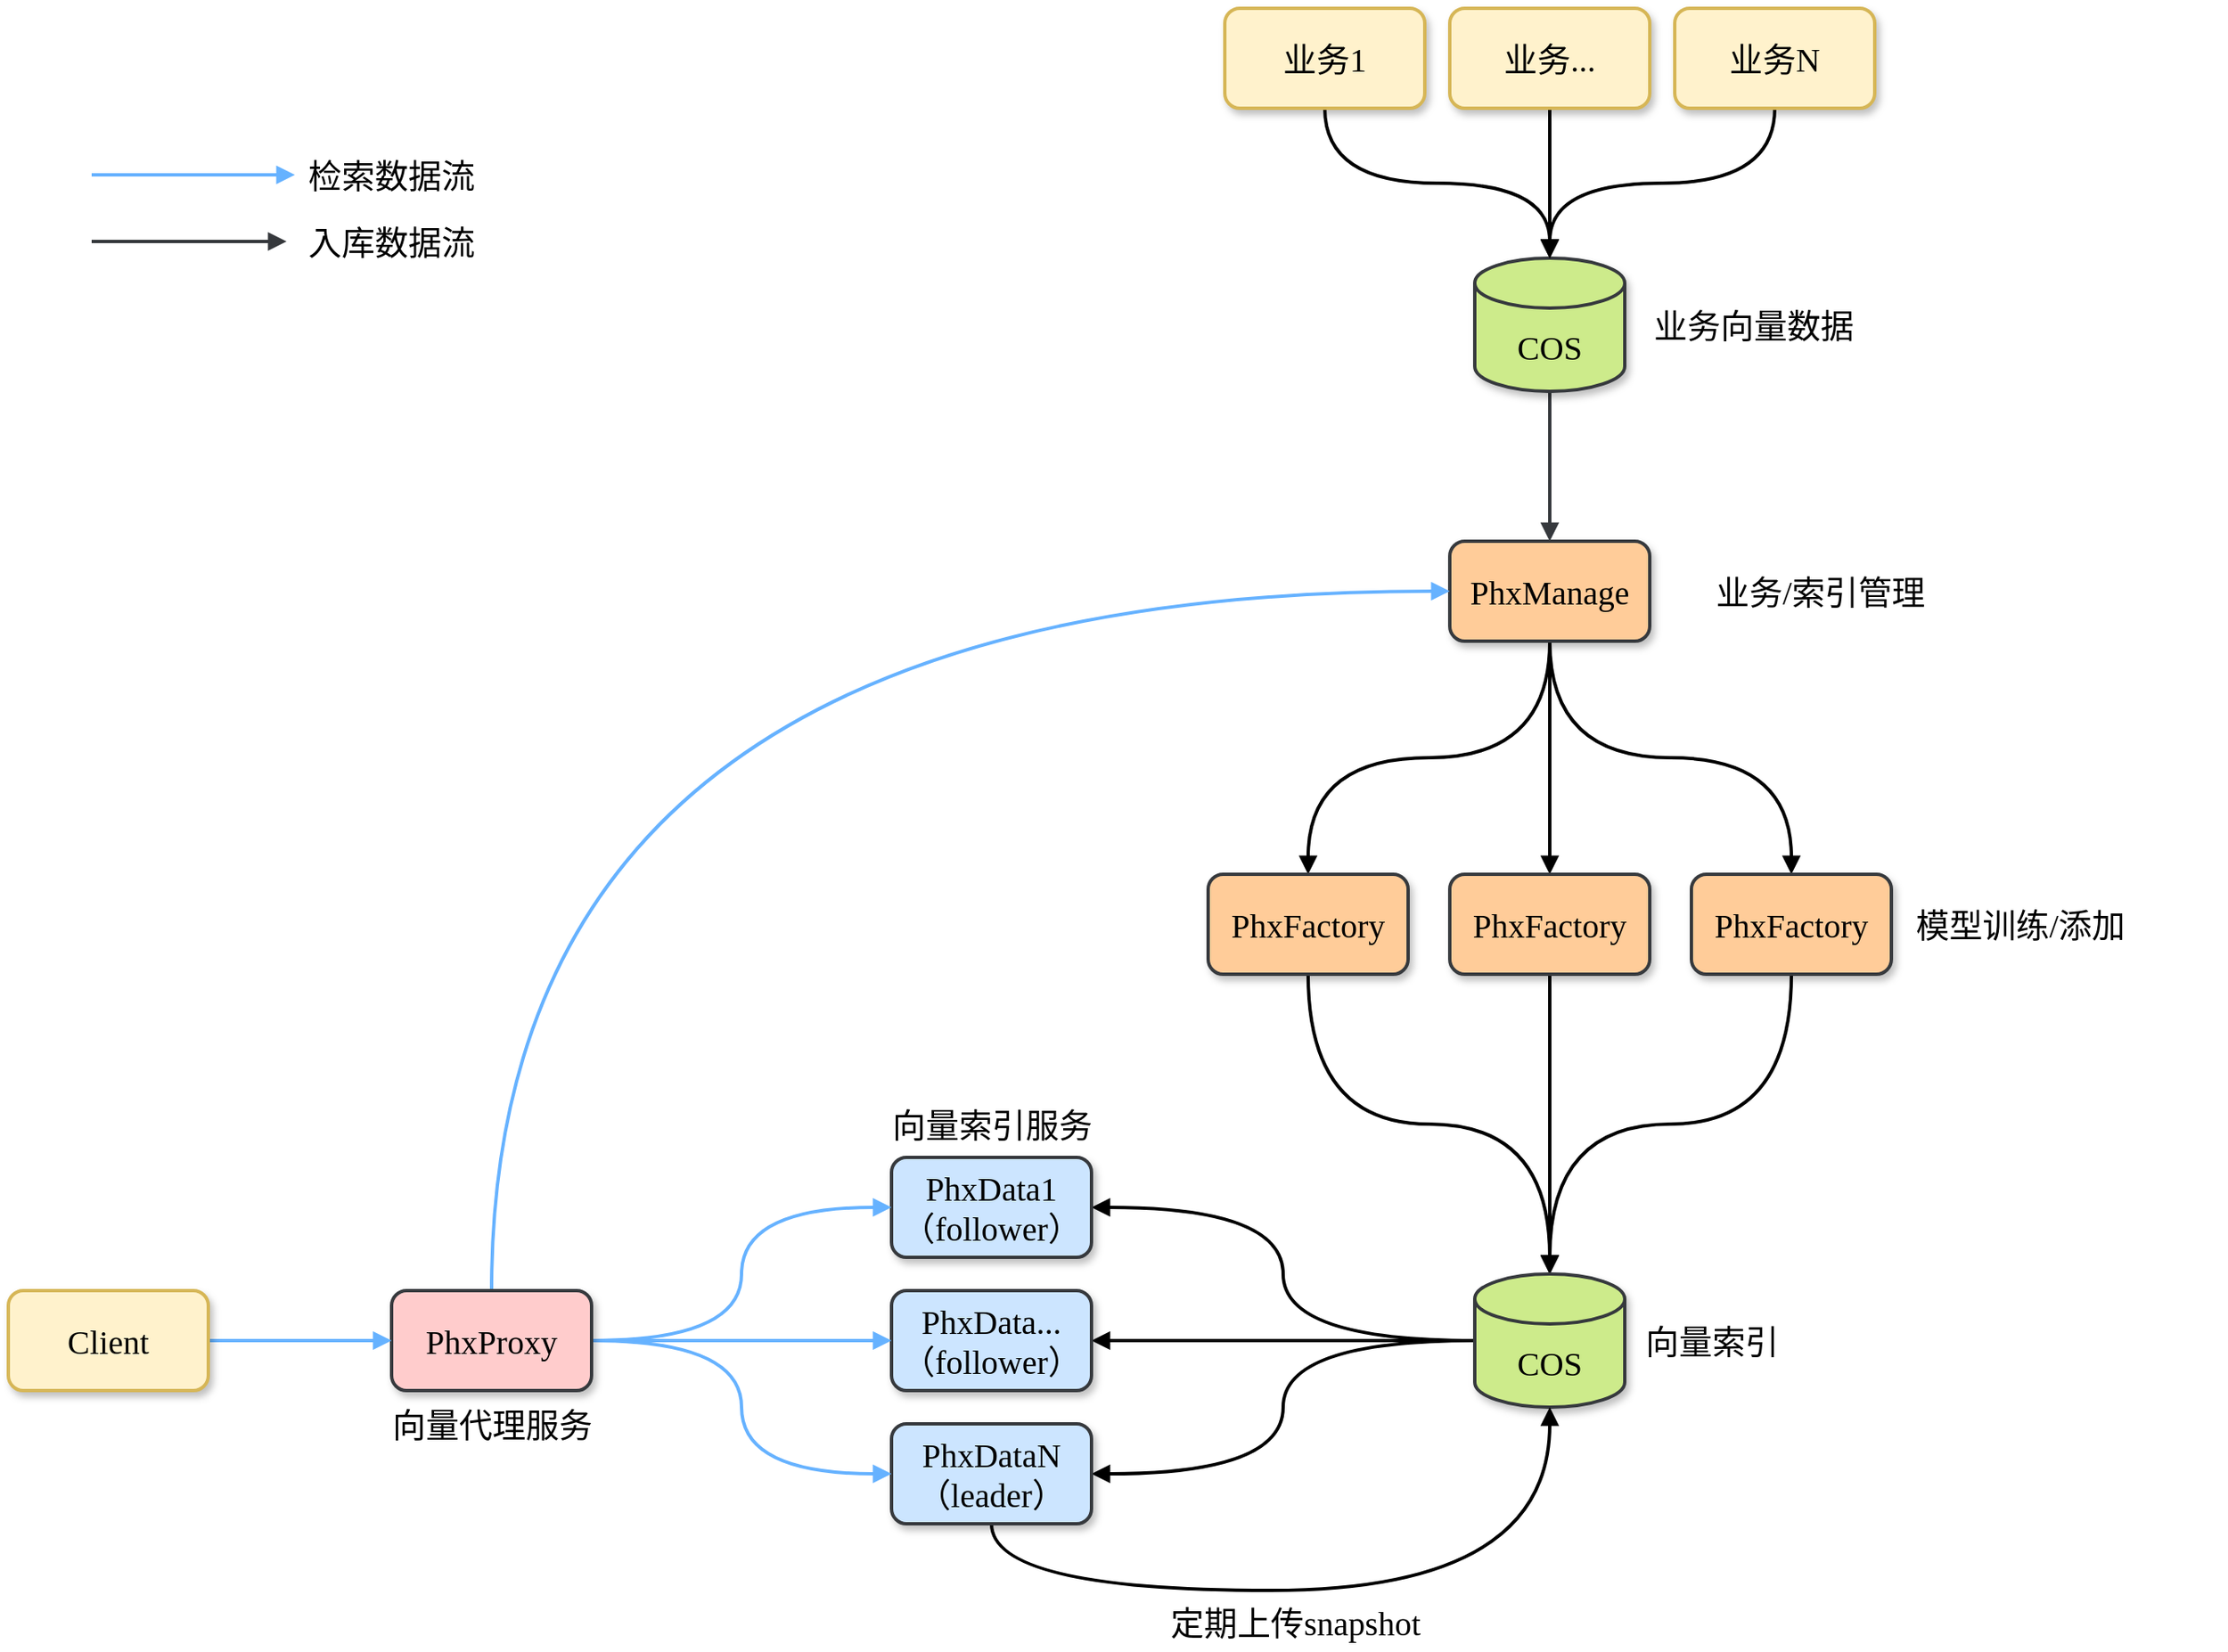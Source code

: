 <mxfile version="14.2.4" type="github">
  <diagram id="qChxKQNOoRsA2gSBO07B" name="Page-1">
    <mxGraphModel dx="2093" dy="613" grid="1" gridSize="10" guides="1" tooltips="1" connect="1" arrows="1" fold="1" page="1" pageScale="1" pageWidth="827" pageHeight="1169" math="0" shadow="0">
      <root>
        <mxCell id="0" />
        <mxCell id="1" parent="0" />
        <mxCell id="knOzuMI7pC8vGQyF71N_-1" value="" style="edgeStyle=orthogonalEdgeStyle;curved=1;rounded=1;orthogonalLoop=1;jettySize=auto;html=1;endArrow=block;endFill=1;strokeWidth=2;fontFamily=Comic Sans MS;fontSize=20;fillColor=#ffff88;strokeColor=#36393d;" edge="1" parent="1" source="knOzuMI7pC8vGQyF71N_-2" target="knOzuMI7pC8vGQyF71N_-6">
          <mxGeometry relative="1" as="geometry" />
        </mxCell>
        <mxCell id="knOzuMI7pC8vGQyF71N_-2" value="COS" style="shape=cylinder3;whiteSpace=wrap;html=1;boundedLbl=1;backgroundOutline=1;size=15;rounded=1;shadow=1;glass=0;strokeColor=#36393d;strokeWidth=2;fontFamily=Comic Sans MS;fontSize=20;fillColor=#cdeb8b;" vertex="1" parent="1">
          <mxGeometry x="390" y="360" width="90" height="80" as="geometry" />
        </mxCell>
        <mxCell id="knOzuMI7pC8vGQyF71N_-3" value="" style="edgeStyle=orthogonalEdgeStyle;curved=1;rounded=1;orthogonalLoop=1;jettySize=auto;html=1;endArrow=block;endFill=1;strokeWidth=2;fontFamily=Comic Sans MS;fontSize=20;" edge="1" parent="1" source="knOzuMI7pC8vGQyF71N_-6" target="knOzuMI7pC8vGQyF71N_-9">
          <mxGeometry relative="1" as="geometry" />
        </mxCell>
        <mxCell id="knOzuMI7pC8vGQyF71N_-4" style="edgeStyle=orthogonalEdgeStyle;curved=1;rounded=1;orthogonalLoop=1;jettySize=auto;html=1;exitX=0.5;exitY=1;exitDx=0;exitDy=0;entryX=0.5;entryY=0;entryDx=0;entryDy=0;endArrow=block;endFill=1;strokeColor=#000000;strokeWidth=2;fontFamily=Comic Sans MS;fontSize=20;" edge="1" parent="1" source="knOzuMI7pC8vGQyF71N_-6" target="knOzuMI7pC8vGQyF71N_-11">
          <mxGeometry relative="1" as="geometry" />
        </mxCell>
        <mxCell id="knOzuMI7pC8vGQyF71N_-5" style="edgeStyle=orthogonalEdgeStyle;curved=1;rounded=1;orthogonalLoop=1;jettySize=auto;html=1;exitX=0.5;exitY=1;exitDx=0;exitDy=0;entryX=0.5;entryY=0;entryDx=0;entryDy=0;endArrow=block;endFill=1;strokeColor=#000000;strokeWidth=2;fontFamily=Comic Sans MS;fontSize=20;" edge="1" parent="1" source="knOzuMI7pC8vGQyF71N_-6" target="knOzuMI7pC8vGQyF71N_-13">
          <mxGeometry relative="1" as="geometry" />
        </mxCell>
        <mxCell id="knOzuMI7pC8vGQyF71N_-6" value="PhxManage" style="whiteSpace=wrap;html=1;rounded=1;shadow=1;fontFamily=Comic Sans MS;fontSize=20;strokeWidth=2;glass=0;fillColor=#ffcc99;strokeColor=#36393d;" vertex="1" parent="1">
          <mxGeometry x="375" y="530" width="120" height="60" as="geometry" />
        </mxCell>
        <mxCell id="knOzuMI7pC8vGQyF71N_-7" value="业务向量数据" style="text;html=1;strokeColor=none;fillColor=none;align=center;verticalAlign=middle;whiteSpace=wrap;rounded=0;shadow=1;glass=0;fontFamily=Comic Sans MS;fontSize=20;" vertex="1" parent="1">
          <mxGeometry x="475" y="390" width="165" height="20" as="geometry" />
        </mxCell>
        <mxCell id="knOzuMI7pC8vGQyF71N_-8" style="edgeStyle=orthogonalEdgeStyle;curved=1;rounded=1;orthogonalLoop=1;jettySize=auto;html=1;exitX=0.5;exitY=1;exitDx=0;exitDy=0;entryX=0.5;entryY=0;entryDx=0;entryDy=0;entryPerimeter=0;endArrow=block;endFill=1;strokeColor=#000000;strokeWidth=2;fontFamily=Comic Sans MS;fontSize=20;" edge="1" parent="1" source="knOzuMI7pC8vGQyF71N_-9" target="knOzuMI7pC8vGQyF71N_-18">
          <mxGeometry relative="1" as="geometry" />
        </mxCell>
        <mxCell id="knOzuMI7pC8vGQyF71N_-9" value="PhxFactory" style="whiteSpace=wrap;html=1;rounded=1;shadow=1;fontFamily=Comic Sans MS;fontSize=20;strokeWidth=2;glass=0;fillColor=#ffcc99;strokeColor=#36393d;" vertex="1" parent="1">
          <mxGeometry x="375" y="730" width="120" height="60" as="geometry" />
        </mxCell>
        <mxCell id="knOzuMI7pC8vGQyF71N_-10" style="edgeStyle=orthogonalEdgeStyle;curved=1;rounded=1;orthogonalLoop=1;jettySize=auto;html=1;exitX=0.5;exitY=1;exitDx=0;exitDy=0;entryX=0.5;entryY=0;entryDx=0;entryDy=0;entryPerimeter=0;endArrow=block;endFill=1;strokeColor=#000000;strokeWidth=2;fontFamily=Comic Sans MS;fontSize=20;" edge="1" parent="1" source="knOzuMI7pC8vGQyF71N_-11" target="knOzuMI7pC8vGQyF71N_-18">
          <mxGeometry relative="1" as="geometry" />
        </mxCell>
        <mxCell id="knOzuMI7pC8vGQyF71N_-11" value="PhxFactory" style="whiteSpace=wrap;html=1;rounded=1;shadow=1;fontFamily=Comic Sans MS;fontSize=20;strokeWidth=2;glass=0;fillColor=#ffcc99;strokeColor=#36393d;" vertex="1" parent="1">
          <mxGeometry x="230" y="730" width="120" height="60" as="geometry" />
        </mxCell>
        <mxCell id="knOzuMI7pC8vGQyF71N_-12" style="edgeStyle=orthogonalEdgeStyle;curved=1;rounded=1;orthogonalLoop=1;jettySize=auto;html=1;exitX=0.5;exitY=1;exitDx=0;exitDy=0;entryX=0.5;entryY=0;entryDx=0;entryDy=0;entryPerimeter=0;endArrow=block;endFill=1;strokeColor=#000000;strokeWidth=2;fontFamily=Comic Sans MS;fontSize=20;" edge="1" parent="1" source="knOzuMI7pC8vGQyF71N_-13" target="knOzuMI7pC8vGQyF71N_-18">
          <mxGeometry relative="1" as="geometry" />
        </mxCell>
        <mxCell id="knOzuMI7pC8vGQyF71N_-13" value="PhxFactory" style="whiteSpace=wrap;html=1;rounded=1;shadow=1;fontFamily=Comic Sans MS;fontSize=20;strokeWidth=2;glass=0;fillColor=#ffcc99;strokeColor=#36393d;" vertex="1" parent="1">
          <mxGeometry x="520" y="730" width="120" height="60" as="geometry" />
        </mxCell>
        <mxCell id="knOzuMI7pC8vGQyF71N_-14" value="向量索引" style="text;html=1;strokeColor=none;fillColor=none;align=center;verticalAlign=middle;whiteSpace=wrap;rounded=0;shadow=1;glass=0;fontFamily=Comic Sans MS;fontSize=20;" vertex="1" parent="1">
          <mxGeometry x="450" y="1000" width="165" height="20" as="geometry" />
        </mxCell>
        <mxCell id="knOzuMI7pC8vGQyF71N_-15" style="edgeStyle=orthogonalEdgeStyle;curved=1;rounded=1;orthogonalLoop=1;jettySize=auto;html=1;exitX=0;exitY=0.5;exitDx=0;exitDy=0;exitPerimeter=0;endArrow=block;endFill=1;strokeColor=#000000;strokeWidth=2;fontFamily=Comic Sans MS;fontSize=20;" edge="1" parent="1" source="knOzuMI7pC8vGQyF71N_-18" target="knOzuMI7pC8vGQyF71N_-22">
          <mxGeometry relative="1" as="geometry" />
        </mxCell>
        <mxCell id="knOzuMI7pC8vGQyF71N_-16" style="edgeStyle=orthogonalEdgeStyle;curved=1;rounded=1;orthogonalLoop=1;jettySize=auto;html=1;exitX=0;exitY=0.5;exitDx=0;exitDy=0;exitPerimeter=0;entryX=1;entryY=0.5;entryDx=0;entryDy=0;endArrow=block;endFill=1;strokeColor=#000000;strokeWidth=2;fontFamily=Comic Sans MS;fontSize=20;" edge="1" parent="1" source="knOzuMI7pC8vGQyF71N_-18" target="knOzuMI7pC8vGQyF71N_-24">
          <mxGeometry relative="1" as="geometry" />
        </mxCell>
        <mxCell id="knOzuMI7pC8vGQyF71N_-17" style="edgeStyle=orthogonalEdgeStyle;curved=1;rounded=1;orthogonalLoop=1;jettySize=auto;html=1;exitX=0;exitY=0.5;exitDx=0;exitDy=0;exitPerimeter=0;entryX=1;entryY=0.5;entryDx=0;entryDy=0;endArrow=block;endFill=1;strokeColor=#000000;strokeWidth=2;fontFamily=Comic Sans MS;fontSize=20;" edge="1" parent="1" source="knOzuMI7pC8vGQyF71N_-18" target="knOzuMI7pC8vGQyF71N_-21">
          <mxGeometry relative="1" as="geometry" />
        </mxCell>
        <mxCell id="knOzuMI7pC8vGQyF71N_-18" value="COS" style="shape=cylinder3;whiteSpace=wrap;html=1;boundedLbl=1;backgroundOutline=1;size=15;rounded=1;shadow=1;glass=0;strokeColor=#36393d;strokeWidth=2;fontFamily=Comic Sans MS;fontSize=20;fillColor=#cdeb8b;" vertex="1" parent="1">
          <mxGeometry x="390" y="970" width="90" height="80" as="geometry" />
        </mxCell>
        <mxCell id="knOzuMI7pC8vGQyF71N_-19" value="业务/索引管理" style="text;html=1;strokeColor=none;fillColor=none;align=center;verticalAlign=middle;whiteSpace=wrap;rounded=0;shadow=1;glass=0;fontFamily=Comic Sans MS;fontSize=20;" vertex="1" parent="1">
          <mxGeometry x="480" y="550" width="235" height="20" as="geometry" />
        </mxCell>
        <mxCell id="knOzuMI7pC8vGQyF71N_-20" value="模型训练/添加" style="text;html=1;strokeColor=none;fillColor=none;align=center;verticalAlign=middle;whiteSpace=wrap;rounded=0;shadow=1;glass=0;fontFamily=Comic Sans MS;fontSize=20;" vertex="1" parent="1">
          <mxGeometry x="600" y="750" width="235" height="20" as="geometry" />
        </mxCell>
        <mxCell id="knOzuMI7pC8vGQyF71N_-21" value="PhxData1&lt;br&gt;（follower）" style="whiteSpace=wrap;html=1;rounded=1;shadow=1;fontFamily=Comic Sans MS;fontSize=20;strokeWidth=2;glass=0;fillColor=#cce5ff;strokeColor=#36393d;" vertex="1" parent="1">
          <mxGeometry x="40" y="900" width="120" height="60" as="geometry" />
        </mxCell>
        <mxCell id="knOzuMI7pC8vGQyF71N_-22" value="PhxData...&lt;br&gt;（follower）" style="whiteSpace=wrap;html=1;rounded=1;shadow=1;fontFamily=Comic Sans MS;fontSize=20;strokeWidth=2;glass=0;fillColor=#cce5ff;strokeColor=#36393d;" vertex="1" parent="1">
          <mxGeometry x="40" y="980" width="120" height="60" as="geometry" />
        </mxCell>
        <mxCell id="knOzuMI7pC8vGQyF71N_-23" style="edgeStyle=orthogonalEdgeStyle;curved=1;rounded=1;orthogonalLoop=1;jettySize=auto;html=1;exitX=0.5;exitY=1;exitDx=0;exitDy=0;entryX=0.5;entryY=1;entryDx=0;entryDy=0;entryPerimeter=0;endArrow=block;endFill=1;strokeColor=#000000;strokeWidth=2;fontFamily=Comic Sans MS;fontSize=20;" edge="1" parent="1" source="knOzuMI7pC8vGQyF71N_-24" target="knOzuMI7pC8vGQyF71N_-18">
          <mxGeometry relative="1" as="geometry">
            <Array as="points">
              <mxPoint x="100" y="1160" />
              <mxPoint x="435" y="1160" />
            </Array>
          </mxGeometry>
        </mxCell>
        <mxCell id="knOzuMI7pC8vGQyF71N_-24" value="PhxDataN&lt;br&gt;（leader）" style="whiteSpace=wrap;html=1;rounded=1;shadow=1;fontFamily=Comic Sans MS;fontSize=20;strokeWidth=2;glass=0;fillColor=#cce5ff;strokeColor=#36393d;" vertex="1" parent="1">
          <mxGeometry x="40" y="1060" width="120" height="60" as="geometry" />
        </mxCell>
        <mxCell id="knOzuMI7pC8vGQyF71N_-25" style="edgeStyle=orthogonalEdgeStyle;curved=1;rounded=1;orthogonalLoop=1;jettySize=auto;html=1;exitX=1;exitY=0.5;exitDx=0;exitDy=0;entryX=0;entryY=0.5;entryDx=0;entryDy=0;endArrow=block;endFill=1;strokeWidth=2;fontFamily=Comic Sans MS;fontSize=20;strokeColor=#66B2FF;" edge="1" parent="1" source="knOzuMI7pC8vGQyF71N_-29" target="knOzuMI7pC8vGQyF71N_-21">
          <mxGeometry relative="1" as="geometry" />
        </mxCell>
        <mxCell id="knOzuMI7pC8vGQyF71N_-26" style="edgeStyle=orthogonalEdgeStyle;curved=1;rounded=1;orthogonalLoop=1;jettySize=auto;html=1;exitX=1;exitY=0.5;exitDx=0;exitDy=0;entryX=0;entryY=0.5;entryDx=0;entryDy=0;endArrow=block;endFill=1;strokeWidth=2;fontFamily=Comic Sans MS;fontSize=20;strokeColor=#66B2FF;" edge="1" parent="1" source="knOzuMI7pC8vGQyF71N_-29" target="knOzuMI7pC8vGQyF71N_-22">
          <mxGeometry relative="1" as="geometry" />
        </mxCell>
        <mxCell id="knOzuMI7pC8vGQyF71N_-27" style="edgeStyle=orthogonalEdgeStyle;curved=1;rounded=1;orthogonalLoop=1;jettySize=auto;html=1;exitX=1;exitY=0.5;exitDx=0;exitDy=0;entryX=0;entryY=0.5;entryDx=0;entryDy=0;endArrow=block;endFill=1;strokeWidth=2;fontFamily=Comic Sans MS;fontSize=20;strokeColor=#66B2FF;" edge="1" parent="1" source="knOzuMI7pC8vGQyF71N_-29" target="knOzuMI7pC8vGQyF71N_-24">
          <mxGeometry relative="1" as="geometry" />
        </mxCell>
        <mxCell id="knOzuMI7pC8vGQyF71N_-28" style="edgeStyle=orthogonalEdgeStyle;curved=1;rounded=1;orthogonalLoop=1;jettySize=auto;html=1;exitX=0.5;exitY=0;exitDx=0;exitDy=0;entryX=0;entryY=0.5;entryDx=0;entryDy=0;endArrow=block;endFill=1;strokeWidth=2;fontFamily=Comic Sans MS;fontSize=20;strokeColor=#66B2FF;" edge="1" parent="1" source="knOzuMI7pC8vGQyF71N_-29" target="knOzuMI7pC8vGQyF71N_-6">
          <mxGeometry relative="1" as="geometry" />
        </mxCell>
        <mxCell id="knOzuMI7pC8vGQyF71N_-29" value="PhxProxy" style="whiteSpace=wrap;html=1;rounded=1;shadow=1;fontFamily=Comic Sans MS;fontSize=20;strokeWidth=2;glass=0;fillColor=#ffcccc;strokeColor=#36393d;" vertex="1" parent="1">
          <mxGeometry x="-260" y="980" width="120" height="60" as="geometry" />
        </mxCell>
        <mxCell id="knOzuMI7pC8vGQyF71N_-30" value="定期上传snapshot" style="text;html=1;strokeColor=none;fillColor=none;align=center;verticalAlign=middle;whiteSpace=wrap;rounded=0;shadow=1;glass=0;fontFamily=Comic Sans MS;fontSize=20;" vertex="1" parent="1">
          <mxGeometry x="200" y="1169" width="165" height="20" as="geometry" />
        </mxCell>
        <mxCell id="knOzuMI7pC8vGQyF71N_-31" style="edgeStyle=orthogonalEdgeStyle;curved=1;rounded=1;orthogonalLoop=1;jettySize=auto;html=1;exitX=1;exitY=0.5;exitDx=0;exitDy=0;entryX=0;entryY=0.5;entryDx=0;entryDy=0;endArrow=block;endFill=1;strokeWidth=2;fontFamily=Comic Sans MS;fontSize=20;strokeColor=#66B2FF;" edge="1" parent="1" source="knOzuMI7pC8vGQyF71N_-32" target="knOzuMI7pC8vGQyF71N_-29">
          <mxGeometry relative="1" as="geometry" />
        </mxCell>
        <mxCell id="knOzuMI7pC8vGQyF71N_-32" value="Client" style="whiteSpace=wrap;html=1;rounded=1;shadow=1;fontFamily=Comic Sans MS;fontSize=20;strokeWidth=2;glass=0;fillColor=#fff2cc;strokeColor=#d6b656;" vertex="1" parent="1">
          <mxGeometry x="-490" y="980" width="120" height="60" as="geometry" />
        </mxCell>
        <mxCell id="knOzuMI7pC8vGQyF71N_-33" style="edgeStyle=orthogonalEdgeStyle;curved=1;rounded=1;orthogonalLoop=1;jettySize=auto;html=1;entryX=0;entryY=0.5;entryDx=0;entryDy=0;endArrow=block;endFill=1;strokeWidth=2;fontFamily=Comic Sans MS;fontSize=20;strokeColor=#66B2FF;" edge="1" parent="1">
          <mxGeometry relative="1" as="geometry">
            <mxPoint x="-440" y="310" as="sourcePoint" />
            <mxPoint x="-318" y="310" as="targetPoint" />
          </mxGeometry>
        </mxCell>
        <mxCell id="knOzuMI7pC8vGQyF71N_-34" value="检索数据流" style="text;html=1;strokeColor=none;fillColor=none;align=center;verticalAlign=middle;whiteSpace=wrap;rounded=0;shadow=1;glass=0;fontFamily=Comic Sans MS;fontSize=20;" vertex="1" parent="1">
          <mxGeometry x="-320" y="290" width="120" height="40" as="geometry" />
        </mxCell>
        <mxCell id="knOzuMI7pC8vGQyF71N_-35" value="" style="edgeStyle=orthogonalEdgeStyle;curved=1;rounded=1;orthogonalLoop=1;jettySize=auto;html=1;endArrow=block;endFill=1;strokeWidth=2;fontFamily=Comic Sans MS;fontSize=20;fillColor=#ffff88;strokeColor=#36393d;" edge="1" parent="1">
          <mxGeometry relative="1" as="geometry">
            <mxPoint x="-440" y="350" as="sourcePoint" />
            <mxPoint x="-323" y="350" as="targetPoint" />
          </mxGeometry>
        </mxCell>
        <mxCell id="knOzuMI7pC8vGQyF71N_-36" value="入库数据流" style="text;html=1;strokeColor=none;fillColor=none;align=center;verticalAlign=middle;whiteSpace=wrap;rounded=0;shadow=1;glass=0;fontFamily=Comic Sans MS;fontSize=20;" vertex="1" parent="1">
          <mxGeometry x="-320" y="330" width="120" height="40" as="geometry" />
        </mxCell>
        <mxCell id="knOzuMI7pC8vGQyF71N_-37" style="edgeStyle=orthogonalEdgeStyle;curved=1;rounded=1;orthogonalLoop=1;jettySize=auto;html=1;exitX=0.5;exitY=1;exitDx=0;exitDy=0;entryX=0.5;entryY=0;entryDx=0;entryDy=0;entryPerimeter=0;endArrow=block;endFill=1;strokeWidth=2;fontFamily=Comic Sans MS;fontSize=20;" edge="1" parent="1" source="knOzuMI7pC8vGQyF71N_-38" target="knOzuMI7pC8vGQyF71N_-2">
          <mxGeometry relative="1" as="geometry" />
        </mxCell>
        <mxCell id="knOzuMI7pC8vGQyF71N_-38" value="业务..." style="whiteSpace=wrap;html=1;rounded=1;shadow=1;fontFamily=Comic Sans MS;fontSize=20;strokeWidth=2;glass=0;fillColor=#fff2cc;strokeColor=#d6b656;" vertex="1" parent="1">
          <mxGeometry x="375" y="210" width="120" height="60" as="geometry" />
        </mxCell>
        <mxCell id="knOzuMI7pC8vGQyF71N_-39" style="edgeStyle=orthogonalEdgeStyle;curved=1;rounded=1;orthogonalLoop=1;jettySize=auto;html=1;exitX=0.5;exitY=1;exitDx=0;exitDy=0;entryX=0.5;entryY=0;entryDx=0;entryDy=0;entryPerimeter=0;endArrow=block;endFill=1;strokeColor=#000000;strokeWidth=2;fontFamily=Comic Sans MS;fontSize=20;" edge="1" parent="1" source="knOzuMI7pC8vGQyF71N_-40" target="knOzuMI7pC8vGQyF71N_-2">
          <mxGeometry relative="1" as="geometry" />
        </mxCell>
        <mxCell id="knOzuMI7pC8vGQyF71N_-40" value="业务1" style="whiteSpace=wrap;html=1;rounded=1;shadow=1;fontFamily=Comic Sans MS;fontSize=20;strokeWidth=2;glass=0;fillColor=#fff2cc;strokeColor=#d6b656;" vertex="1" parent="1">
          <mxGeometry x="240" y="210" width="120" height="60" as="geometry" />
        </mxCell>
        <mxCell id="knOzuMI7pC8vGQyF71N_-41" style="edgeStyle=orthogonalEdgeStyle;curved=1;rounded=1;orthogonalLoop=1;jettySize=auto;html=1;exitX=0.5;exitY=1;exitDx=0;exitDy=0;entryX=0.5;entryY=0;entryDx=0;entryDy=0;entryPerimeter=0;endArrow=block;endFill=1;strokeColor=#000000;strokeWidth=2;fontFamily=Comic Sans MS;fontSize=20;" edge="1" parent="1" source="knOzuMI7pC8vGQyF71N_-42" target="knOzuMI7pC8vGQyF71N_-2">
          <mxGeometry relative="1" as="geometry" />
        </mxCell>
        <mxCell id="knOzuMI7pC8vGQyF71N_-42" value="业务N" style="whiteSpace=wrap;html=1;rounded=1;shadow=1;fontFamily=Comic Sans MS;fontSize=20;strokeWidth=2;glass=0;fillColor=#fff2cc;strokeColor=#d6b656;" vertex="1" parent="1">
          <mxGeometry x="510" y="210" width="120" height="60" as="geometry" />
        </mxCell>
        <mxCell id="knOzuMI7pC8vGQyF71N_-43" value="向量索引服务" style="text;html=1;strokeColor=none;fillColor=none;align=center;verticalAlign=middle;whiteSpace=wrap;rounded=0;shadow=1;glass=0;fontFamily=Comic Sans MS;fontSize=20;" vertex="1" parent="1">
          <mxGeometry x="17.5" y="870" width="165" height="20" as="geometry" />
        </mxCell>
        <mxCell id="knOzuMI7pC8vGQyF71N_-44" value="向量代理服务" style="text;html=1;strokeColor=none;fillColor=none;align=center;verticalAlign=middle;whiteSpace=wrap;rounded=0;shadow=1;glass=0;fontFamily=Comic Sans MS;fontSize=20;" vertex="1" parent="1">
          <mxGeometry x="-282.5" y="1050" width="165" height="20" as="geometry" />
        </mxCell>
      </root>
    </mxGraphModel>
  </diagram>
</mxfile>
